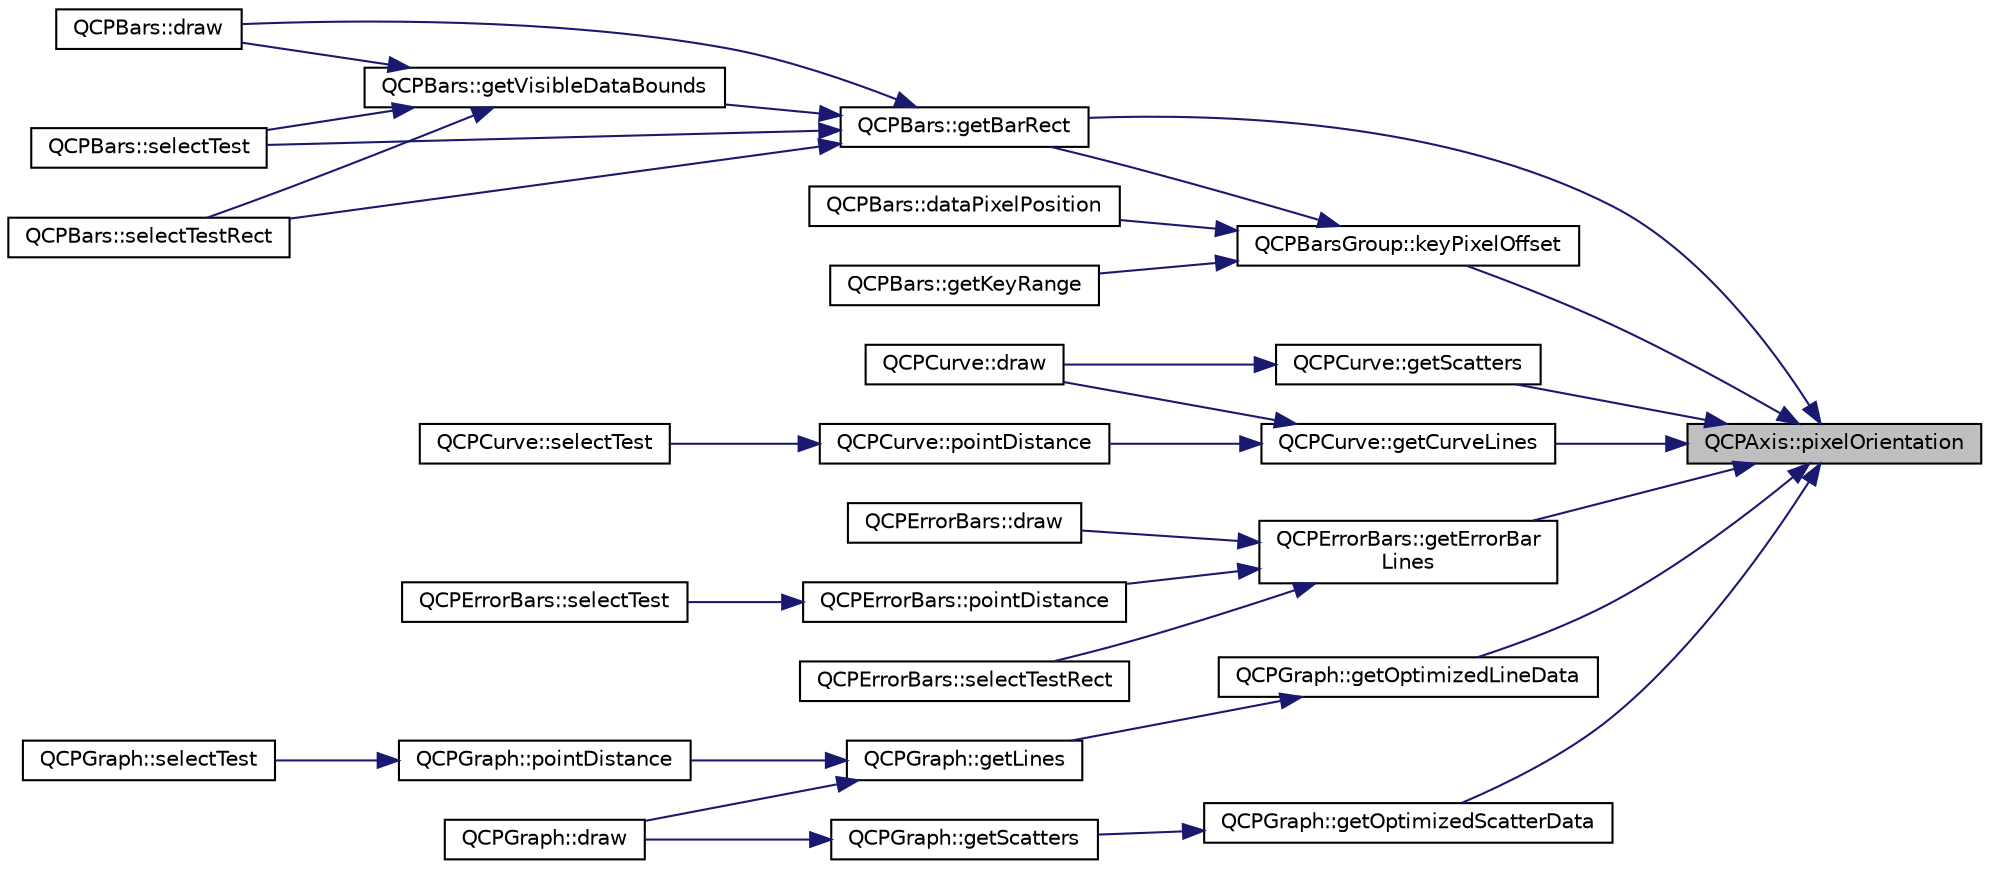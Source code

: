 digraph "QCPAxis::pixelOrientation"
{
 // LATEX_PDF_SIZE
  edge [fontname="Helvetica",fontsize="10",labelfontname="Helvetica",labelfontsize="10"];
  node [fontname="Helvetica",fontsize="10",shape=record];
  rankdir="RL";
  Node1 [label="QCPAxis::pixelOrientation",height=0.2,width=0.4,color="black", fillcolor="grey75", style="filled", fontcolor="black",tooltip=" "];
  Node1 -> Node2 [dir="back",color="midnightblue",fontsize="10",style="solid",fontname="Helvetica"];
  Node2 [label="QCPBars::getBarRect",height=0.2,width=0.4,color="black", fillcolor="white", style="filled",URL="$classQCPBars.html#a01b87e38e5d5089d214646d2af7896ea",tooltip=" "];
  Node2 -> Node3 [dir="back",color="midnightblue",fontsize="10",style="solid",fontname="Helvetica"];
  Node3 [label="QCPBars::draw",height=0.2,width=0.4,color="black", fillcolor="white", style="filled",URL="$classQCPBars.html#aa267c20650d55084c3f47cb2f8fac9dc",tooltip=" "];
  Node2 -> Node4 [dir="back",color="midnightblue",fontsize="10",style="solid",fontname="Helvetica"];
  Node4 [label="QCPBars::getVisibleDataBounds",height=0.2,width=0.4,color="black", fillcolor="white", style="filled",URL="$classQCPBars.html#ac8b6b514a665a7bff4fb080413ba996a",tooltip=" "];
  Node4 -> Node3 [dir="back",color="midnightblue",fontsize="10",style="solid",fontname="Helvetica"];
  Node4 -> Node5 [dir="back",color="midnightblue",fontsize="10",style="solid",fontname="Helvetica"];
  Node5 [label="QCPBars::selectTest",height=0.2,width=0.4,color="black", fillcolor="white", style="filled",URL="$classQCPBars.html#ae490d8589b7e5f5d7e2e5ee88ce3e6c2",tooltip=" "];
  Node4 -> Node6 [dir="back",color="midnightblue",fontsize="10",style="solid",fontname="Helvetica"];
  Node6 [label="QCPBars::selectTestRect",height=0.2,width=0.4,color="black", fillcolor="white", style="filled",URL="$classQCPBars.html#ab03bb6125c3e983b89d694f75ce6b3d5",tooltip=" "];
  Node2 -> Node5 [dir="back",color="midnightblue",fontsize="10",style="solid",fontname="Helvetica"];
  Node2 -> Node6 [dir="back",color="midnightblue",fontsize="10",style="solid",fontname="Helvetica"];
  Node1 -> Node7 [dir="back",color="midnightblue",fontsize="10",style="solid",fontname="Helvetica"];
  Node7 [label="QCPCurve::getCurveLines",height=0.2,width=0.4,color="black", fillcolor="white", style="filled",URL="$classQCPCurve.html#aefca1e5127fae2d7ff65b9e921637c58",tooltip=" "];
  Node7 -> Node8 [dir="back",color="midnightblue",fontsize="10",style="solid",fontname="Helvetica"];
  Node8 [label="QCPCurve::draw",height=0.2,width=0.4,color="black", fillcolor="white", style="filled",URL="$classQCPCurve.html#ac199d41d23865cd68bd7b598308a4433",tooltip=" "];
  Node7 -> Node9 [dir="back",color="midnightblue",fontsize="10",style="solid",fontname="Helvetica"];
  Node9 [label="QCPCurve::pointDistance",height=0.2,width=0.4,color="black", fillcolor="white", style="filled",URL="$classQCPCurve.html#aa2c9c9c0e57f11f18a5cb7e47927157c",tooltip=" "];
  Node9 -> Node10 [dir="back",color="midnightblue",fontsize="10",style="solid",fontname="Helvetica"];
  Node10 [label="QCPCurve::selectTest",height=0.2,width=0.4,color="black", fillcolor="white", style="filled",URL="$classQCPCurve.html#a6717367381d420607fae5c98b4eba022",tooltip=" "];
  Node1 -> Node11 [dir="back",color="midnightblue",fontsize="10",style="solid",fontname="Helvetica"];
  Node11 [label="QCPErrorBars::getErrorBar\lLines",height=0.2,width=0.4,color="black", fillcolor="white", style="filled",URL="$classQCPErrorBars.html#abeea5ff0d66732bbfc9b74869d8c552e",tooltip=" "];
  Node11 -> Node12 [dir="back",color="midnightblue",fontsize="10",style="solid",fontname="Helvetica"];
  Node12 [label="QCPErrorBars::draw",height=0.2,width=0.4,color="black", fillcolor="white", style="filled",URL="$classQCPErrorBars.html#a801e85931372abf2a1034bfb2eac5cd2",tooltip=" "];
  Node11 -> Node13 [dir="back",color="midnightblue",fontsize="10",style="solid",fontname="Helvetica"];
  Node13 [label="QCPErrorBars::pointDistance",height=0.2,width=0.4,color="black", fillcolor="white", style="filled",URL="$classQCPErrorBars.html#a8e904076bad643f43af28b95f21c1b88",tooltip=" "];
  Node13 -> Node14 [dir="back",color="midnightblue",fontsize="10",style="solid",fontname="Helvetica"];
  Node14 [label="QCPErrorBars::selectTest",height=0.2,width=0.4,color="black", fillcolor="white", style="filled",URL="$classQCPErrorBars.html#a35d48d6b283898e725cc9f3fb38c2769",tooltip=" "];
  Node11 -> Node15 [dir="back",color="midnightblue",fontsize="10",style="solid",fontname="Helvetica"];
  Node15 [label="QCPErrorBars::selectTestRect",height=0.2,width=0.4,color="black", fillcolor="white", style="filled",URL="$classQCPErrorBars.html#ad7c727736599dfb173f0952082e1a5b6",tooltip=" "];
  Node1 -> Node16 [dir="back",color="midnightblue",fontsize="10",style="solid",fontname="Helvetica"];
  Node16 [label="QCPGraph::getOptimizedLineData",height=0.2,width=0.4,color="black", fillcolor="white", style="filled",URL="$classQCPGraph.html#a1fed1c9d627d9d3b49a6206cc2e60fe1",tooltip=" "];
  Node16 -> Node17 [dir="back",color="midnightblue",fontsize="10",style="solid",fontname="Helvetica"];
  Node17 [label="QCPGraph::getLines",height=0.2,width=0.4,color="black", fillcolor="white", style="filled",URL="$classQCPGraph.html#a563c6da2126300a4d9d2bdee30dad040",tooltip=" "];
  Node17 -> Node18 [dir="back",color="midnightblue",fontsize="10",style="solid",fontname="Helvetica"];
  Node18 [label="QCPGraph::draw",height=0.2,width=0.4,color="black", fillcolor="white", style="filled",URL="$classQCPGraph.html#a2b0849598f06e834b43ce18cd13bcdc3",tooltip=" "];
  Node17 -> Node19 [dir="back",color="midnightblue",fontsize="10",style="solid",fontname="Helvetica"];
  Node19 [label="QCPGraph::pointDistance",height=0.2,width=0.4,color="black", fillcolor="white", style="filled",URL="$classQCPGraph.html#a89acf99c0b52b8eecb2438adf7ec0170",tooltip=" "];
  Node19 -> Node20 [dir="back",color="midnightblue",fontsize="10",style="solid",fontname="Helvetica"];
  Node20 [label="QCPGraph::selectTest",height=0.2,width=0.4,color="black", fillcolor="white", style="filled",URL="$classQCPGraph.html#af524307eacb919827b88233ef7449ce3",tooltip=" "];
  Node1 -> Node21 [dir="back",color="midnightblue",fontsize="10",style="solid",fontname="Helvetica"];
  Node21 [label="QCPGraph::getOptimizedScatterData",height=0.2,width=0.4,color="black", fillcolor="white", style="filled",URL="$classQCPGraph.html#a5423245898537e375b9364cf26e89aea",tooltip=" "];
  Node21 -> Node22 [dir="back",color="midnightblue",fontsize="10",style="solid",fontname="Helvetica"];
  Node22 [label="QCPGraph::getScatters",height=0.2,width=0.4,color="black", fillcolor="white", style="filled",URL="$classQCPGraph.html#a9d7ba5904fdcaca413222335d4b283c3",tooltip=" "];
  Node22 -> Node18 [dir="back",color="midnightblue",fontsize="10",style="solid",fontname="Helvetica"];
  Node1 -> Node23 [dir="back",color="midnightblue",fontsize="10",style="solid",fontname="Helvetica"];
  Node23 [label="QCPCurve::getScatters",height=0.2,width=0.4,color="black", fillcolor="white", style="filled",URL="$classQCPCurve.html#a564c5fdc8409e3532b1322389a8434b8",tooltip=" "];
  Node23 -> Node8 [dir="back",color="midnightblue",fontsize="10",style="solid",fontname="Helvetica"];
  Node1 -> Node24 [dir="back",color="midnightblue",fontsize="10",style="solid",fontname="Helvetica"];
  Node24 [label="QCPBarsGroup::keyPixelOffset",height=0.2,width=0.4,color="black", fillcolor="white", style="filled",URL="$classQCPBarsGroup.html#a8e2ca6002e7bab49670144d048a2bcc9",tooltip=" "];
  Node24 -> Node25 [dir="back",color="midnightblue",fontsize="10",style="solid",fontname="Helvetica"];
  Node25 [label="QCPBars::dataPixelPosition",height=0.2,width=0.4,color="black", fillcolor="white", style="filled",URL="$classQCPBars.html#a55cdaf565cd3384158d1f7f89533bc2d",tooltip=" "];
  Node24 -> Node2 [dir="back",color="midnightblue",fontsize="10",style="solid",fontname="Helvetica"];
  Node24 -> Node26 [dir="back",color="midnightblue",fontsize="10",style="solid",fontname="Helvetica"];
  Node26 [label="QCPBars::getKeyRange",height=0.2,width=0.4,color="black", fillcolor="white", style="filled",URL="$classQCPBars.html#ac5a3854774d9d9cd129b1eae1426de2d",tooltip=" "];
}
